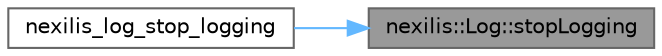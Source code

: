 digraph "nexilis::Log::stopLogging"
{
 // LATEX_PDF_SIZE
  bgcolor="transparent";
  edge [fontname=Helvetica,fontsize=10,labelfontname=Helvetica,labelfontsize=10];
  node [fontname=Helvetica,fontsize=10,shape=box,height=0.2,width=0.4];
  rankdir="RL";
  Node1 [id="Node000001",label="nexilis::Log::stopLogging",height=0.2,width=0.4,color="gray40", fillcolor="grey60", style="filled", fontcolor="black",tooltip="Shut down logging levels and remove handlers."];
  Node1 -> Node2 [id="edge1_Node000001_Node000002",dir="back",color="steelblue1",style="solid",tooltip=" "];
  Node2 [id="Node000002",label="nexilis_log_stop_logging",height=0.2,width=0.4,color="grey40", fillcolor="white", style="filled",URL="$dc/dee/log__c_8cc.html#a1ce1b0b774d7a1eeca37ead313495b18",tooltip=" "];
}
